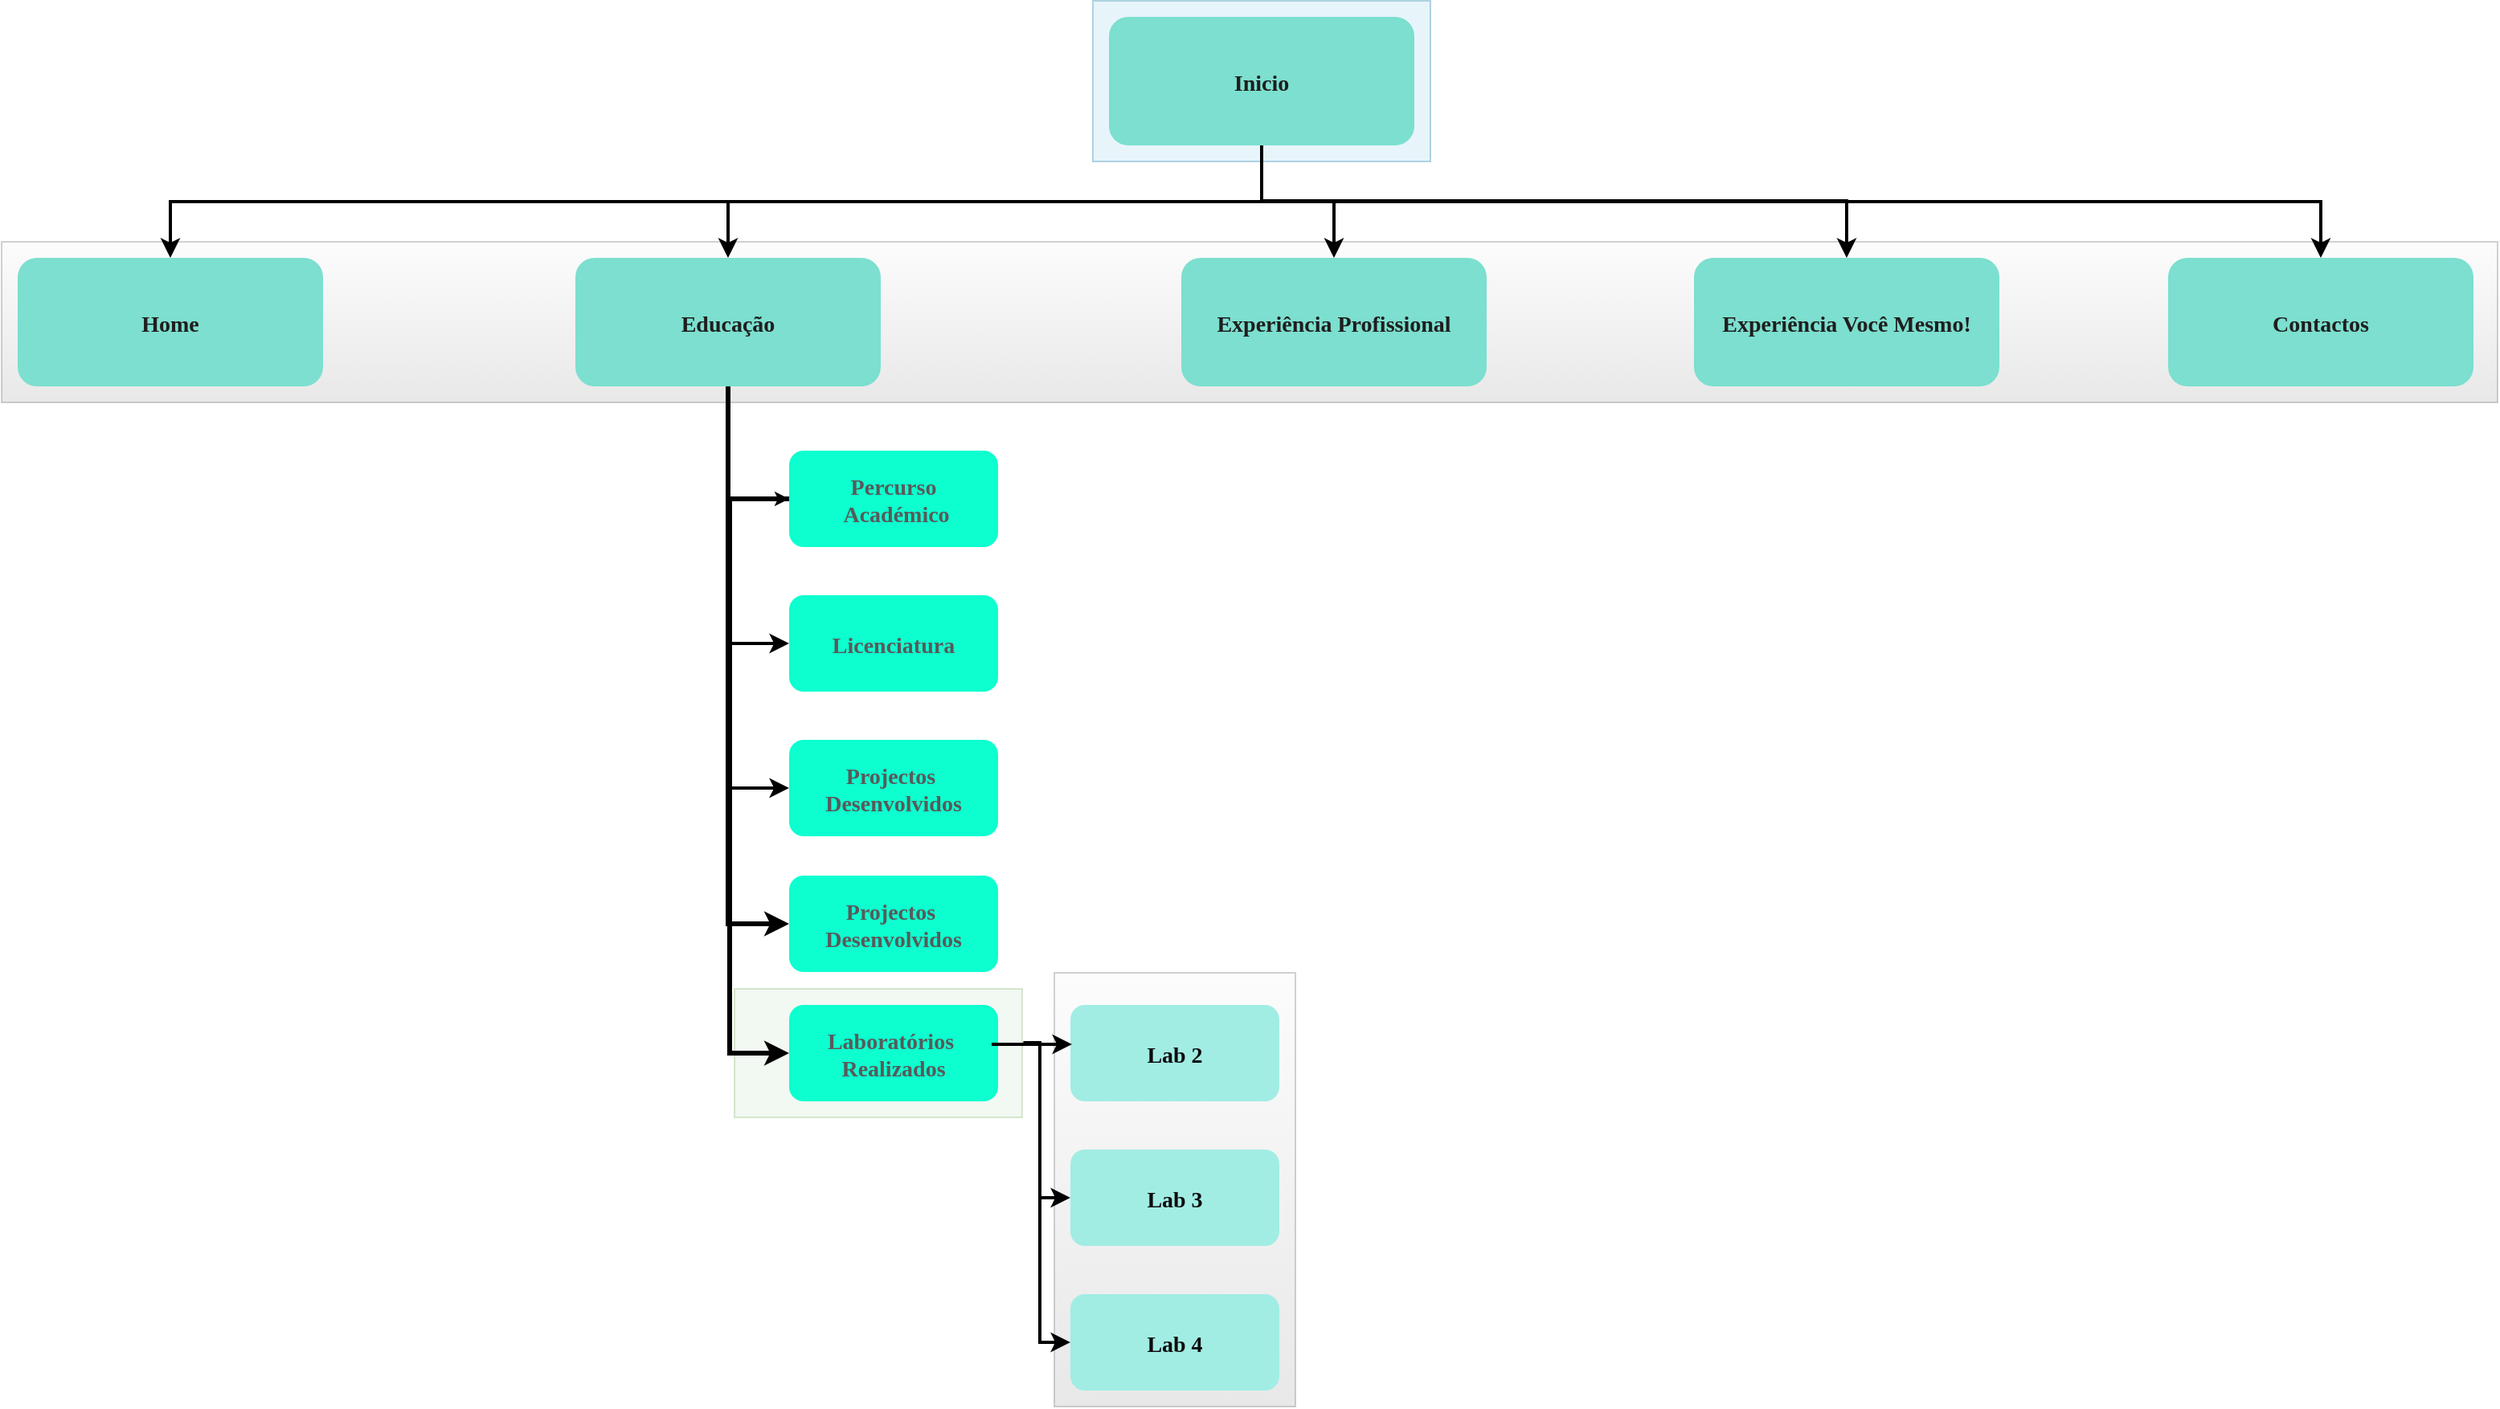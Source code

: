 <mxfile version="21.2.3" type="device">
  <diagram name="Page-1" id="2c0d36ab-eaac-3732-788b-9136903baeff">
    <mxGraphModel dx="1817" dy="1048" grid="1" gridSize="10" guides="1" tooltips="1" connect="1" arrows="1" fold="1" page="1" pageScale="1.5" pageWidth="1169" pageHeight="827" background="none" math="0" shadow="0">
      <root>
        <mxCell id="0" />
        <mxCell id="1" parent="0" />
        <mxCell id="123" value="" style="fillColor=#b1ddf0;strokeColor=#10739e;opacity=30;" parent="1" vertex="1">
          <mxGeometry x="776" y="175.5" width="210" height="100.0" as="geometry" />
        </mxCell>
        <mxCell id="122" value="" style="fillColor=#f5f5f5;strokeColor=#666666;opacity=30;gradientColor=#b3b3b3;" parent="1" vertex="1">
          <mxGeometry x="97" y="325.5" width="1553" height="100" as="geometry" />
        </mxCell>
        <mxCell id="119" value="" style="fillColor=#f5f5f5;strokeColor=#666666;opacity=30;gradientColor=#b3b3b3;" parent="1" vertex="1">
          <mxGeometry x="752" y="780.5" width="150" height="270" as="geometry" />
        </mxCell>
        <mxCell id="113" value="" style="fillColor=#d5e8d4;strokeColor=#82b366;opacity=30;" parent="1" vertex="1">
          <mxGeometry x="553" y="790.5" width="179" height="80" as="geometry" />
        </mxCell>
        <mxCell id="2" value="Inicio" style="rounded=1;fillColor=#7cdfcf;gradientColor=none;strokeColor=none;fontColor=#1f1e1e;fontStyle=1;fontFamily=Tahoma;fontSize=14" parent="1" vertex="1">
          <mxGeometry x="786" y="185.5" width="190" height="80" as="geometry" />
        </mxCell>
        <mxCell id="4" value="Contactos" style="rounded=1;fillColor=#7cdfcf;gradientColor=none;strokeColor=none;fontColor=#1f1e1e;fontStyle=1;fontFamily=Tahoma;fontSize=14" parent="1" vertex="1">
          <mxGeometry x="1445.0" y="335.5" width="190" height="80" as="geometry" />
        </mxCell>
        <mxCell id="9" value="" style="edgeStyle=elbowEdgeStyle;elbow=vertical;strokeWidth=2;rounded=0" parent="1" source="2" target="4" edge="1">
          <mxGeometry x="337" y="215.5" width="100" height="100" as="geometry">
            <mxPoint x="337" y="315.5" as="sourcePoint" />
            <mxPoint x="437" y="215.5" as="targetPoint" />
          </mxGeometry>
        </mxCell>
        <mxCell id="10" value="Experiência Profissional" style="rounded=1;fillColor=#7cdfcf;gradientColor=none;strokeColor=none;fontColor=#1f1e1e;fontStyle=1;fontFamily=Tahoma;fontSize=14" parent="1" vertex="1">
          <mxGeometry x="831" y="335.5" width="190" height="80" as="geometry" />
        </mxCell>
        <mxCell id="KZ41eke--BeIp-dUAKTH-129" style="edgeStyle=orthogonalEdgeStyle;rounded=0;orthogonalLoop=1;jettySize=auto;html=1;exitX=0.5;exitY=1;exitDx=0;exitDy=0;entryX=0;entryY=0.5;entryDx=0;entryDy=0;strokeColor=#000000;" edge="1" parent="1" source="12" target="29">
          <mxGeometry relative="1" as="geometry" />
        </mxCell>
        <mxCell id="KZ41eke--BeIp-dUAKTH-130" style="edgeStyle=orthogonalEdgeStyle;rounded=0;orthogonalLoop=1;jettySize=auto;html=1;exitX=0.5;exitY=1;exitDx=0;exitDy=0;entryX=0;entryY=0.5;entryDx=0;entryDy=0;strokeColor=#000000;strokeWidth=3;" edge="1" parent="1" source="12" target="KZ41eke--BeIp-dUAKTH-128">
          <mxGeometry relative="1" as="geometry" />
        </mxCell>
        <mxCell id="12" value="Educação" style="rounded=1;fillColor=#7cdfcf;gradientColor=none;strokeColor=none;fontColor=#1f1e1e;fontStyle=1;fontFamily=Tahoma;fontSize=14" parent="1" vertex="1">
          <mxGeometry x="454.0" y="335.5" width="190" height="80" as="geometry" />
        </mxCell>
        <mxCell id="13" value="Home" style="rounded=1;fillColor=#7cdfcf;gradientColor=none;strokeColor=none;fontColor=#1f1e1e;fontStyle=1;fontFamily=Tahoma;fontSize=14" parent="1" vertex="1">
          <mxGeometry x="107" y="335.5" width="190" height="80" as="geometry" />
        </mxCell>
        <mxCell id="29" value="Percurso&#xa; Académico" style="rounded=1;fillColor=#0DFFCF;gradientColor=none;strokeColor=none;fontColor=#585a5a;fontStyle=1;fontFamily=Tahoma;fontSize=14" parent="1" vertex="1">
          <mxGeometry x="587" y="455.5" width="130" height="60" as="geometry" />
        </mxCell>
        <mxCell id="30" value="Licenciatura" style="rounded=1;fillColor=#0DFFCF;gradientColor=none;strokeColor=none;fontColor=#585a5a;fontStyle=1;fontFamily=Tahoma;fontSize=14" parent="1" vertex="1">
          <mxGeometry x="587" y="545.5" width="130" height="60" as="geometry" />
        </mxCell>
        <mxCell id="31" value="Projectos &#xa;Desenvolvidos" style="rounded=1;fillColor=#0DFFCF;gradientColor=none;strokeColor=none;fontColor=#585a5a;fontStyle=1;fontFamily=Tahoma;fontSize=14" parent="1" vertex="1">
          <mxGeometry x="587" y="635.5" width="130" height="60" as="geometry" />
        </mxCell>
        <mxCell id="32" value="Laboratórios &#xa;Realizados" style="rounded=1;fillColor=#0DFFCF;gradientColor=none;strokeColor=none;fontColor=#585a5a;fontStyle=1;fontFamily=Tahoma;fontSize=14" parent="1" vertex="1">
          <mxGeometry x="587" y="800.5" width="130" height="60" as="geometry" />
        </mxCell>
        <mxCell id="36" value="Lab 2" style="rounded=1;fillColor=#a1ede4;gradientColor=none;strokeColor=none;fontColor=#0e0c0c;fontStyle=1;fontFamily=Tahoma;fontSize=14" parent="1" vertex="1">
          <mxGeometry x="762" y="800.5" width="130" height="60" as="geometry" />
        </mxCell>
        <mxCell id="37" value="Lab 3" style="rounded=1;fillColor=#a1ede4;gradientColor=none;strokeColor=none;fontColor=#0e0c0c;fontStyle=1;fontFamily=Tahoma;fontSize=14" parent="1" vertex="1">
          <mxGeometry x="762" y="890.5" width="130" height="60" as="geometry" />
        </mxCell>
        <mxCell id="38" value="Lab 4" style="rounded=1;fillColor=#a1ede4;gradientColor=none;strokeColor=none;fontColor=#0e0c0c;fontStyle=1;fontFamily=Tahoma;fontSize=14" parent="1" vertex="1">
          <mxGeometry x="762" y="980.5" width="130" height="60" as="geometry" />
        </mxCell>
        <mxCell id="59" value="" style="edgeStyle=elbowEdgeStyle;elbow=vertical;strokeWidth=2;rounded=0" parent="1" source="2" target="12" edge="1">
          <mxGeometry x="347" y="225.5" width="100" height="100" as="geometry">
            <mxPoint x="862.0" y="275.5" as="sourcePoint" />
            <mxPoint x="1467.0" y="345.5" as="targetPoint" />
          </mxGeometry>
        </mxCell>
        <mxCell id="61" value="" style="edgeStyle=elbowEdgeStyle;elbow=vertical;strokeWidth=2;rounded=0" parent="1" source="2" target="13" edge="1">
          <mxGeometry x="-23" y="135.5" width="100" height="100" as="geometry">
            <mxPoint x="-23" y="235.5" as="sourcePoint" />
            <mxPoint x="77" y="135.5" as="targetPoint" />
          </mxGeometry>
        </mxCell>
        <mxCell id="73" value="" style="edgeStyle=elbowEdgeStyle;elbow=horizontal;strokeWidth=2;rounded=0" parent="1" source="29" target="30" edge="1">
          <mxGeometry x="-28" y="135.5" width="100" height="100" as="geometry">
            <mxPoint x="-28" y="235.5" as="sourcePoint" />
            <mxPoint x="72" y="135.5" as="targetPoint" />
            <Array as="points">
              <mxPoint x="550" y="530" />
            </Array>
          </mxGeometry>
        </mxCell>
        <mxCell id="74" value="" style="edgeStyle=elbowEdgeStyle;elbow=horizontal;strokeWidth=2;rounded=0" parent="1" source="29" target="31" edge="1">
          <mxGeometry x="-28" y="135.5" width="100" height="100" as="geometry">
            <mxPoint x="-28" y="235.5" as="sourcePoint" />
            <mxPoint x="72" y="135.5" as="targetPoint" />
            <Array as="points">
              <mxPoint x="550" y="630" />
              <mxPoint x="562" y="575.5" />
            </Array>
          </mxGeometry>
        </mxCell>
        <mxCell id="75" value="" style="edgeStyle=elbowEdgeStyle;elbow=horizontal;strokeWidth=3;rounded=0" parent="1" source="29" target="32" edge="1">
          <mxGeometry x="-28" y="135.5" width="100" height="100" as="geometry">
            <mxPoint x="-28" y="235.5" as="sourcePoint" />
            <mxPoint x="72" y="135.5" as="targetPoint" />
            <Array as="points">
              <mxPoint x="550" y="540" />
              <mxPoint x="562" y="615.5" />
            </Array>
          </mxGeometry>
        </mxCell>
        <mxCell id="79" value="" style="edgeStyle=elbowEdgeStyle;elbow=horizontal;strokeWidth=2;rounded=0;exitX=1.004;exitY=0.419;exitDx=0;exitDy=0;exitPerimeter=0;" parent="1" source="113" target="37" edge="1">
          <mxGeometry x="-28" y="210.5" width="100" height="100" as="geometry">
            <mxPoint x="762" y="560.5" as="sourcePoint" />
            <mxPoint x="72" y="210.5" as="targetPoint" />
            <Array as="points">
              <mxPoint x="743" y="845" />
              <mxPoint x="742" y="740.5" />
            </Array>
          </mxGeometry>
        </mxCell>
        <mxCell id="80" value="" style="edgeStyle=elbowEdgeStyle;elbow=horizontal;strokeWidth=2;rounded=0" parent="1" target="38" edge="1">
          <mxGeometry x="-28" y="210.5" width="100" height="100" as="geometry">
            <mxPoint x="713" y="825" as="sourcePoint" />
            <mxPoint x="72" y="210.5" as="targetPoint" />
            <Array as="points">
              <mxPoint x="743" y="825" />
              <mxPoint x="743" y="935" />
              <mxPoint x="733" y="825" />
              <mxPoint x="742" y="780.5" />
            </Array>
          </mxGeometry>
        </mxCell>
        <mxCell id="KZ41eke--BeIp-dUAKTH-123" value="Experiência Você Mesmo!" style="rounded=1;fillColor=#7cdfcf;gradientColor=none;strokeColor=none;fontColor=#1f1e1e;fontStyle=1;fontFamily=Tahoma;fontSize=14" vertex="1" parent="1">
          <mxGeometry x="1150" y="335.5" width="190" height="80" as="geometry" />
        </mxCell>
        <mxCell id="KZ41eke--BeIp-dUAKTH-124" value="" style="edgeStyle=elbowEdgeStyle;elbow=horizontal;strokeWidth=2;rounded=0;" edge="1" parent="1">
          <mxGeometry x="-18" y="220.5" width="100" height="100" as="geometry">
            <mxPoint x="713" y="825" as="sourcePoint" />
            <mxPoint x="763" y="825" as="targetPoint" />
            <Array as="points">
              <mxPoint x="753" y="855" />
              <mxPoint x="752" y="750.5" />
            </Array>
          </mxGeometry>
        </mxCell>
        <mxCell id="KZ41eke--BeIp-dUAKTH-125" value="" style="edgeStyle=elbowEdgeStyle;elbow=vertical;strokeWidth=2;rounded=0;entryX=0.5;entryY=0;entryDx=0;entryDy=0;exitX=0.5;exitY=1;exitDx=0;exitDy=0;" edge="1" parent="1" source="2" target="10">
          <mxGeometry x="357" y="235.5" width="100" height="100" as="geometry">
            <mxPoint x="880" y="270" as="sourcePoint" />
            <mxPoint x="559" y="346" as="targetPoint" />
            <Array as="points">
              <mxPoint x="910" y="300" />
            </Array>
          </mxGeometry>
        </mxCell>
        <mxCell id="KZ41eke--BeIp-dUAKTH-127" value="" style="edgeStyle=elbowEdgeStyle;elbow=vertical;strokeWidth=2;rounded=0;entryX=0.5;entryY=0;entryDx=0;entryDy=0;exitX=0.5;exitY=1;exitDx=0;exitDy=0;" edge="1" parent="1" source="2" target="KZ41eke--BeIp-dUAKTH-123">
          <mxGeometry x="367" y="245.5" width="100" height="100" as="geometry">
            <mxPoint x="891" y="276" as="sourcePoint" />
            <mxPoint x="936" y="346" as="targetPoint" />
            <Array as="points">
              <mxPoint x="1060" y="300" />
            </Array>
          </mxGeometry>
        </mxCell>
        <mxCell id="KZ41eke--BeIp-dUAKTH-128" value="Projectos &#xa;Desenvolvidos" style="rounded=1;fillColor=#0DFFCF;gradientColor=none;strokeColor=none;fontColor=#585a5a;fontStyle=1;fontFamily=Tahoma;fontSize=14" vertex="1" parent="1">
          <mxGeometry x="587" y="720" width="130" height="60" as="geometry" />
        </mxCell>
      </root>
    </mxGraphModel>
  </diagram>
</mxfile>
